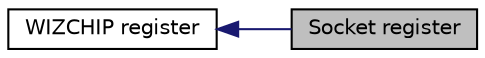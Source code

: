 digraph "Socket register"
{
  edge [fontname="Helvetica",fontsize="10",labelfontname="Helvetica",labelfontsize="10"];
  node [fontname="Helvetica",fontsize="10",shape=record];
  rankdir=LR;
  Node1 [label="WIZCHIP register",height=0.2,width=0.4,color="black", fillcolor="white", style="filled",URL="$group___w_i_z_c_h_i_p__register.html",tooltip="WHIZCHIP register defines register group of W5500. "];
  Node0 [label="Socket register",height=0.2,width=0.4,color="black", fillcolor="grey75", style="filled" fontcolor="black"];
  Node1->Node0 [shape=plaintext, color="midnightblue", dir="back", style="solid"];
}
